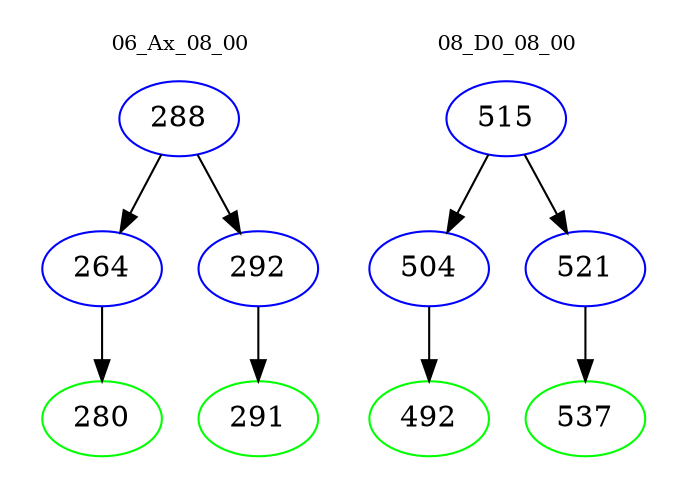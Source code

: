 digraph{
subgraph cluster_0 {
color = white
label = "06_Ax_08_00";
fontsize=10;
T0_288 [label="288", color="blue"]
T0_288 -> T0_264 [color="black"]
T0_264 [label="264", color="blue"]
T0_264 -> T0_280 [color="black"]
T0_280 [label="280", color="green"]
T0_288 -> T0_292 [color="black"]
T0_292 [label="292", color="blue"]
T0_292 -> T0_291 [color="black"]
T0_291 [label="291", color="green"]
}
subgraph cluster_1 {
color = white
label = "08_D0_08_00";
fontsize=10;
T1_515 [label="515", color="blue"]
T1_515 -> T1_504 [color="black"]
T1_504 [label="504", color="blue"]
T1_504 -> T1_492 [color="black"]
T1_492 [label="492", color="green"]
T1_515 -> T1_521 [color="black"]
T1_521 [label="521", color="blue"]
T1_521 -> T1_537 [color="black"]
T1_537 [label="537", color="green"]
}
}
